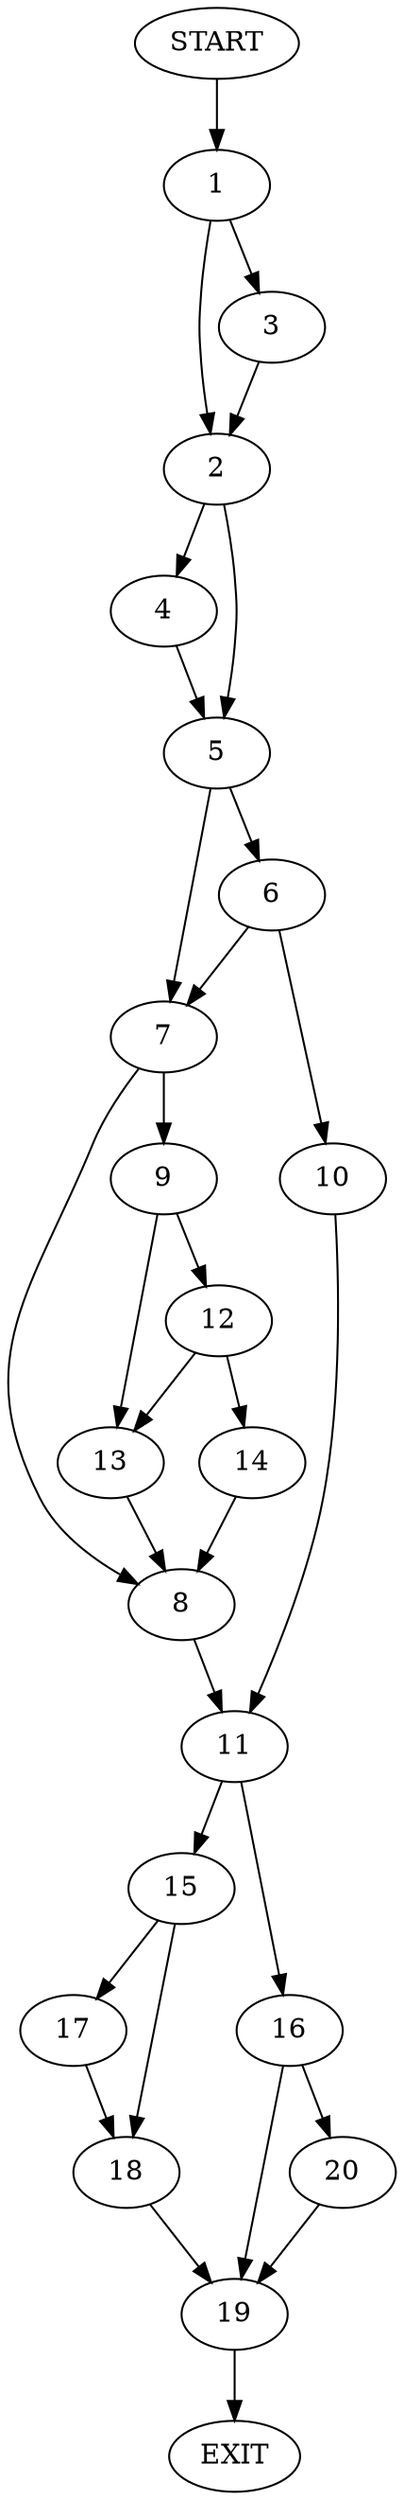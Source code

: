 digraph {
0 [label="START"]
21 [label="EXIT"]
0 -> 1
1 -> 2
1 -> 3
3 -> 2
2 -> 4
2 -> 5
4 -> 5
5 -> 6
5 -> 7
7 -> 8
7 -> 9
6 -> 7
6 -> 10
10 -> 11
8 -> 11
9 -> 12
9 -> 13
12 -> 14
12 -> 13
13 -> 8
14 -> 8
11 -> 15
11 -> 16
15 -> 17
15 -> 18
16 -> 19
16 -> 20
17 -> 18
18 -> 19
19 -> 21
20 -> 19
}
